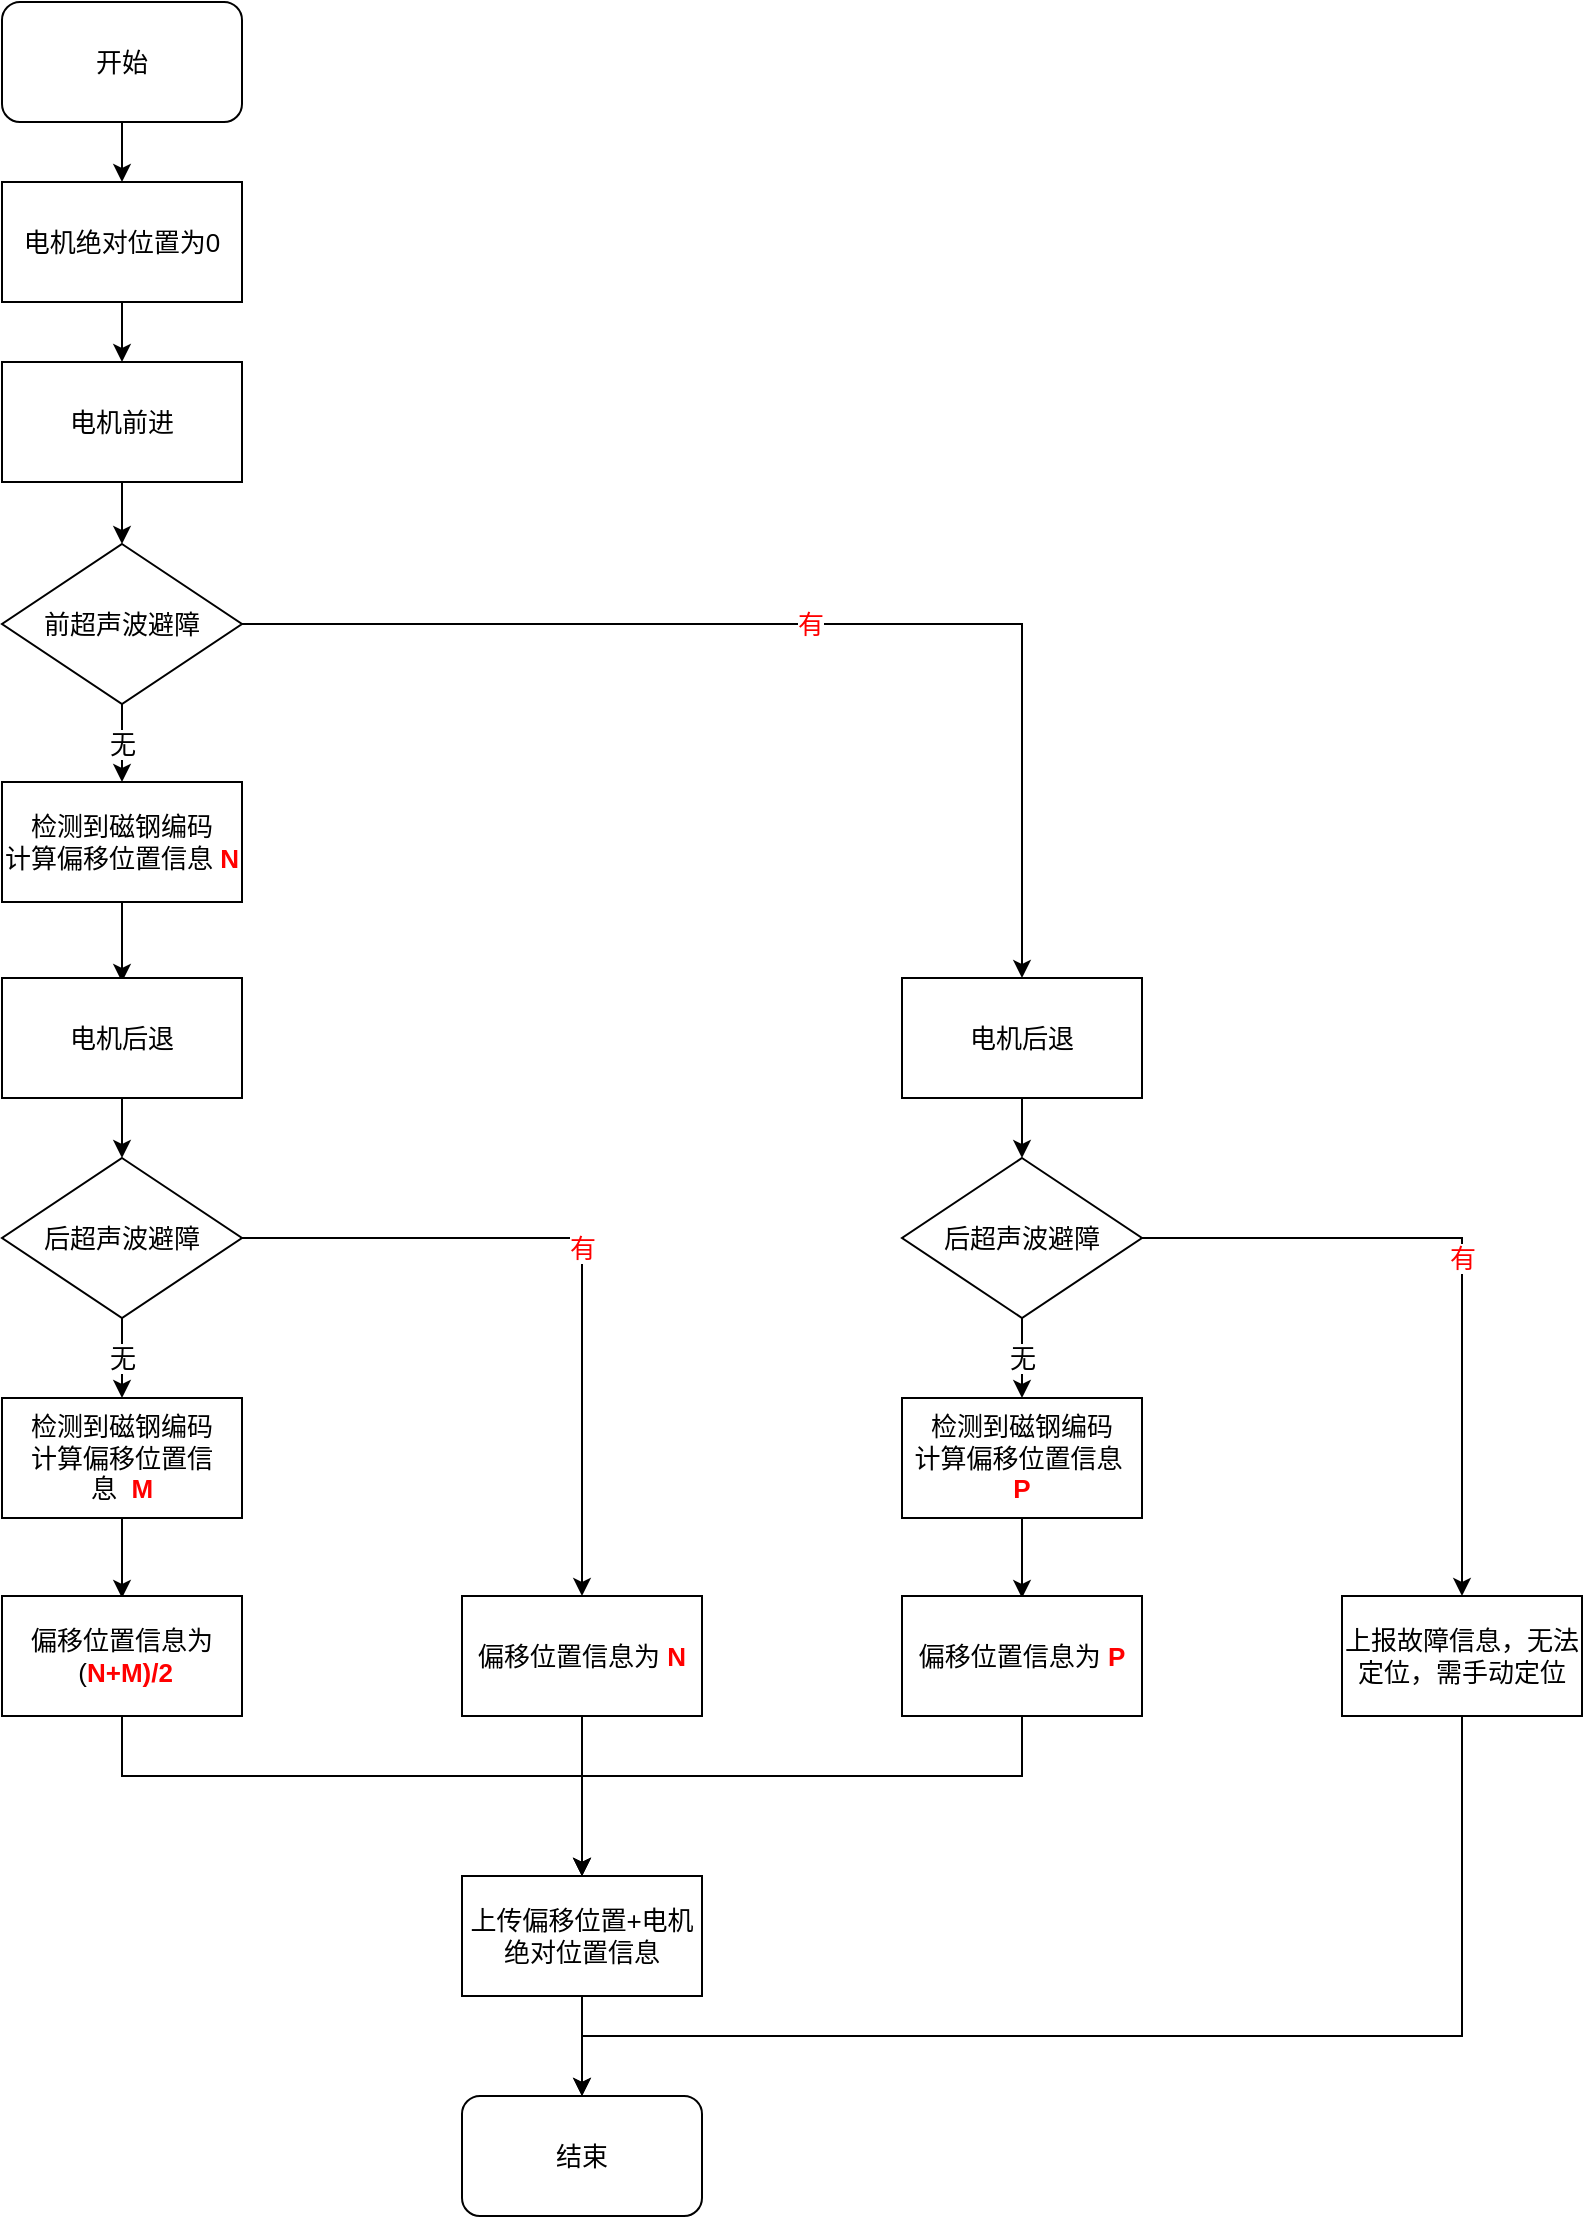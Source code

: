 <mxfile version="20.0.1" type="github">
  <diagram id="Qi6uZbP4RxR8HKY1XQcl" name="Page-1">
    <mxGraphModel dx="1673" dy="896" grid="1" gridSize="10" guides="1" tooltips="1" connect="1" arrows="1" fold="1" page="1" pageScale="1" pageWidth="1169" pageHeight="1654" math="0" shadow="0">
      <root>
        <mxCell id="0" />
        <mxCell id="1" parent="0" />
        <mxCell id="tD11vHqrNzHcGGNDuIi9-5" style="edgeStyle=orthogonalEdgeStyle;rounded=0;orthogonalLoop=1;jettySize=auto;html=1;exitX=0.5;exitY=1;exitDx=0;exitDy=0;entryX=0.5;entryY=0;entryDx=0;entryDy=0;fontSize=13;" edge="1" parent="1" source="tD11vHqrNzHcGGNDuIi9-1" target="tD11vHqrNzHcGGNDuIi9-4">
          <mxGeometry relative="1" as="geometry" />
        </mxCell>
        <mxCell id="tD11vHqrNzHcGGNDuIi9-1" value="电机绝对位置为0" style="rounded=0;whiteSpace=wrap;html=1;fontSize=13;" vertex="1" parent="1">
          <mxGeometry x="200" y="140" width="120" height="60" as="geometry" />
        </mxCell>
        <mxCell id="tD11vHqrNzHcGGNDuIi9-3" style="edgeStyle=orthogonalEdgeStyle;rounded=0;orthogonalLoop=1;jettySize=auto;html=1;exitX=0.5;exitY=1;exitDx=0;exitDy=0;entryX=0.5;entryY=0;entryDx=0;entryDy=0;fontSize=13;" edge="1" parent="1" source="tD11vHqrNzHcGGNDuIi9-2" target="tD11vHqrNzHcGGNDuIi9-1">
          <mxGeometry relative="1" as="geometry" />
        </mxCell>
        <mxCell id="tD11vHqrNzHcGGNDuIi9-2" value="开始" style="rounded=1;whiteSpace=wrap;html=1;fontSize=13;" vertex="1" parent="1">
          <mxGeometry x="200" y="50" width="120" height="60" as="geometry" />
        </mxCell>
        <mxCell id="tD11vHqrNzHcGGNDuIi9-7" style="edgeStyle=orthogonalEdgeStyle;rounded=0;orthogonalLoop=1;jettySize=auto;html=1;exitX=0.5;exitY=1;exitDx=0;exitDy=0;entryX=0.5;entryY=0;entryDx=0;entryDy=0;fontSize=13;" edge="1" parent="1" source="tD11vHqrNzHcGGNDuIi9-4" target="tD11vHqrNzHcGGNDuIi9-6">
          <mxGeometry relative="1" as="geometry" />
        </mxCell>
        <mxCell id="tD11vHqrNzHcGGNDuIi9-4" value="电机前进" style="rounded=0;whiteSpace=wrap;html=1;fontSize=13;" vertex="1" parent="1">
          <mxGeometry x="200" y="230" width="120" height="60" as="geometry" />
        </mxCell>
        <mxCell id="tD11vHqrNzHcGGNDuIi9-9" value="无" style="edgeStyle=orthogonalEdgeStyle;rounded=0;orthogonalLoop=1;jettySize=auto;html=1;exitX=0.5;exitY=1;exitDx=0;exitDy=0;entryX=0.5;entryY=0;entryDx=0;entryDy=0;fontSize=13;" edge="1" parent="1" source="tD11vHqrNzHcGGNDuIi9-6" target="tD11vHqrNzHcGGNDuIi9-8">
          <mxGeometry relative="1" as="geometry" />
        </mxCell>
        <mxCell id="tD11vHqrNzHcGGNDuIi9-29" value="有" style="edgeStyle=orthogonalEdgeStyle;rounded=0;sketch=0;jumpStyle=line;orthogonalLoop=1;jettySize=auto;html=1;entryX=0.5;entryY=0;entryDx=0;entryDy=0;shadow=0;fontColor=#FF0000;strokeWidth=1;fontSize=13;" edge="1" parent="1" source="tD11vHqrNzHcGGNDuIi9-6" target="tD11vHqrNzHcGGNDuIi9-24">
          <mxGeometry relative="1" as="geometry" />
        </mxCell>
        <mxCell id="tD11vHqrNzHcGGNDuIi9-6" value="前超声波避障" style="rhombus;whiteSpace=wrap;html=1;fontSize=13;" vertex="1" parent="1">
          <mxGeometry x="200" y="321" width="120" height="80" as="geometry" />
        </mxCell>
        <mxCell id="tD11vHqrNzHcGGNDuIi9-17" style="edgeStyle=orthogonalEdgeStyle;rounded=0;orthogonalLoop=1;jettySize=auto;html=1;exitX=0.5;exitY=1;exitDx=0;exitDy=0;entryX=0.5;entryY=0;entryDx=0;entryDy=0;fontSize=13;" edge="1" parent="1" source="tD11vHqrNzHcGGNDuIi9-8">
          <mxGeometry relative="1" as="geometry">
            <mxPoint x="260" y="540" as="targetPoint" />
          </mxGeometry>
        </mxCell>
        <mxCell id="tD11vHqrNzHcGGNDuIi9-8" value="检测到磁钢编码&lt;br style=&quot;font-size: 13px;&quot;&gt;计算偏移位置信息&amp;nbsp;&lt;b style=&quot;font-size: 13px;&quot;&gt;&lt;font color=&quot;#ff0000&quot; style=&quot;font-size: 13px;&quot;&gt;N&lt;/font&gt;&lt;/b&gt;" style="rounded=0;whiteSpace=wrap;html=1;fontSize=13;" vertex="1" parent="1">
          <mxGeometry x="200" y="440" width="120" height="60" as="geometry" />
        </mxCell>
        <mxCell id="tD11vHqrNzHcGGNDuIi9-11" style="edgeStyle=orthogonalEdgeStyle;rounded=0;orthogonalLoop=1;jettySize=auto;html=1;exitX=0.5;exitY=1;exitDx=0;exitDy=0;entryX=0.5;entryY=0;entryDx=0;entryDy=0;fontSize=13;" edge="1" parent="1" source="tD11vHqrNzHcGGNDuIi9-12" target="tD11vHqrNzHcGGNDuIi9-14">
          <mxGeometry relative="1" as="geometry" />
        </mxCell>
        <mxCell id="tD11vHqrNzHcGGNDuIi9-12" value="电机后退" style="rounded=0;whiteSpace=wrap;html=1;fontSize=13;" vertex="1" parent="1">
          <mxGeometry x="200" y="538" width="120" height="60" as="geometry" />
        </mxCell>
        <mxCell id="tD11vHqrNzHcGGNDuIi9-13" value="无" style="edgeStyle=orthogonalEdgeStyle;rounded=0;orthogonalLoop=1;jettySize=auto;html=1;exitX=0.5;exitY=1;exitDx=0;exitDy=0;entryX=0.5;entryY=0;entryDx=0;entryDy=0;fontSize=13;" edge="1" parent="1" source="tD11vHqrNzHcGGNDuIi9-14" target="tD11vHqrNzHcGGNDuIi9-15">
          <mxGeometry relative="1" as="geometry" />
        </mxCell>
        <mxCell id="tD11vHqrNzHcGGNDuIi9-34" value="&lt;font style=&quot;font-size: 13px;&quot;&gt;有&lt;/font&gt;" style="edgeStyle=orthogonalEdgeStyle;rounded=0;sketch=0;jumpStyle=line;orthogonalLoop=1;jettySize=auto;html=1;exitX=1;exitY=0.5;exitDx=0;exitDy=0;shadow=0;fontColor=#FF0000;strokeWidth=1;fontSize=13;" edge="1" parent="1" source="tD11vHqrNzHcGGNDuIi9-14" target="tD11vHqrNzHcGGNDuIi9-37">
          <mxGeometry relative="1" as="geometry">
            <mxPoint x="400" y="667.5" as="targetPoint" />
          </mxGeometry>
        </mxCell>
        <mxCell id="tD11vHqrNzHcGGNDuIi9-14" value="后超声波避障" style="rhombus;whiteSpace=wrap;html=1;fontSize=13;" vertex="1" parent="1">
          <mxGeometry x="200" y="628" width="120" height="80" as="geometry" />
        </mxCell>
        <mxCell id="tD11vHqrNzHcGGNDuIi9-33" style="edgeStyle=orthogonalEdgeStyle;rounded=0;sketch=0;jumpStyle=line;orthogonalLoop=1;jettySize=auto;html=1;exitX=0.5;exitY=1;exitDx=0;exitDy=0;entryX=0.5;entryY=0;entryDx=0;entryDy=0;shadow=0;fontColor=#FF0000;strokeWidth=1;fontSize=13;" edge="1" parent="1" source="tD11vHqrNzHcGGNDuIi9-15">
          <mxGeometry relative="1" as="geometry">
            <mxPoint x="260" y="848" as="targetPoint" />
          </mxGeometry>
        </mxCell>
        <mxCell id="tD11vHqrNzHcGGNDuIi9-15" value="检测到磁钢编码&lt;br style=&quot;font-size: 13px;&quot;&gt;计算偏移位置信息&amp;nbsp;&amp;nbsp;&lt;b style=&quot;font-size: 13px;&quot;&gt;&lt;font color=&quot;#ff0000&quot; style=&quot;font-size: 13px;&quot;&gt;M&lt;/font&gt;&lt;/b&gt;" style="rounded=0;whiteSpace=wrap;html=1;fontSize=13;" vertex="1" parent="1">
          <mxGeometry x="200" y="748" width="120" height="60" as="geometry" />
        </mxCell>
        <mxCell id="tD11vHqrNzHcGGNDuIi9-23" style="edgeStyle=orthogonalEdgeStyle;rounded=0;orthogonalLoop=1;jettySize=auto;html=1;exitX=0.5;exitY=1;exitDx=0;exitDy=0;entryX=0.5;entryY=0;entryDx=0;entryDy=0;fontSize=13;" edge="1" parent="1" source="tD11vHqrNzHcGGNDuIi9-24" target="tD11vHqrNzHcGGNDuIi9-26">
          <mxGeometry relative="1" as="geometry" />
        </mxCell>
        <mxCell id="tD11vHqrNzHcGGNDuIi9-24" value="电机后退" style="rounded=0;whiteSpace=wrap;html=1;fontSize=13;" vertex="1" parent="1">
          <mxGeometry x="650" y="538" width="120" height="60" as="geometry" />
        </mxCell>
        <mxCell id="tD11vHqrNzHcGGNDuIi9-25" value="无" style="edgeStyle=orthogonalEdgeStyle;rounded=0;orthogonalLoop=1;jettySize=auto;html=1;exitX=0.5;exitY=1;exitDx=0;exitDy=0;entryX=0.5;entryY=0;entryDx=0;entryDy=0;fontSize=13;" edge="1" parent="1" source="tD11vHqrNzHcGGNDuIi9-26" target="tD11vHqrNzHcGGNDuIi9-27">
          <mxGeometry relative="1" as="geometry" />
        </mxCell>
        <mxCell id="tD11vHqrNzHcGGNDuIi9-50" value="有" style="edgeStyle=orthogonalEdgeStyle;rounded=0;sketch=0;jumpStyle=line;orthogonalLoop=1;jettySize=auto;html=1;exitX=1;exitY=0.5;exitDx=0;exitDy=0;shadow=0;fontColor=#FF0000;strokeWidth=1;entryX=0.5;entryY=0;entryDx=0;entryDy=0;fontSize=13;" edge="1" parent="1" source="tD11vHqrNzHcGGNDuIi9-26" target="tD11vHqrNzHcGGNDuIi9-53">
          <mxGeometry relative="1" as="geometry">
            <mxPoint x="920" y="851" as="targetPoint" />
          </mxGeometry>
        </mxCell>
        <mxCell id="tD11vHqrNzHcGGNDuIi9-26" value="后超声波避障" style="rhombus;whiteSpace=wrap;html=1;fontSize=13;" vertex="1" parent="1">
          <mxGeometry x="650" y="628" width="120" height="80" as="geometry" />
        </mxCell>
        <mxCell id="tD11vHqrNzHcGGNDuIi9-30" style="edgeStyle=orthogonalEdgeStyle;rounded=0;sketch=0;jumpStyle=line;orthogonalLoop=1;jettySize=auto;html=1;exitX=0.5;exitY=1;exitDx=0;exitDy=0;entryX=0.5;entryY=0;entryDx=0;entryDy=0;shadow=0;fontColor=#FF0000;strokeWidth=1;fontSize=13;" edge="1" parent="1" source="tD11vHqrNzHcGGNDuIi9-27">
          <mxGeometry relative="1" as="geometry">
            <mxPoint x="710" y="848" as="targetPoint" />
          </mxGeometry>
        </mxCell>
        <mxCell id="tD11vHqrNzHcGGNDuIi9-27" value="检测到磁钢编码&lt;br style=&quot;font-size: 13px;&quot;&gt;计算偏移位置信息&amp;nbsp; &lt;font color=&quot;#ff0000&quot; style=&quot;font-size: 13px;&quot;&gt;&lt;b style=&quot;font-size: 13px;&quot;&gt;P&lt;/b&gt;&lt;/font&gt;" style="rounded=0;whiteSpace=wrap;html=1;fontSize=13;" vertex="1" parent="1">
          <mxGeometry x="650" y="748" width="120" height="60" as="geometry" />
        </mxCell>
        <mxCell id="tD11vHqrNzHcGGNDuIi9-55" style="edgeStyle=orthogonalEdgeStyle;rounded=0;sketch=0;jumpStyle=line;orthogonalLoop=1;jettySize=auto;html=1;exitX=0.5;exitY=1;exitDx=0;exitDy=0;entryX=0.5;entryY=0;entryDx=0;entryDy=0;shadow=0;fontColor=#000000;strokeColor=#000000;strokeWidth=1;fontSize=13;" edge="1" parent="1" source="tD11vHqrNzHcGGNDuIi9-35" target="tD11vHqrNzHcGGNDuIi9-54">
          <mxGeometry relative="1" as="geometry" />
        </mxCell>
        <mxCell id="tD11vHqrNzHcGGNDuIi9-35" value="&lt;font color=&quot;#000000&quot; style=&quot;font-size: 13px;&quot;&gt;上传偏移位置+电机绝对位置信息&lt;/font&gt;" style="rounded=0;whiteSpace=wrap;html=1;fontColor=#FF0000;fontSize=13;" vertex="1" parent="1">
          <mxGeometry x="430" y="987" width="120" height="60" as="geometry" />
        </mxCell>
        <mxCell id="tD11vHqrNzHcGGNDuIi9-47" style="edgeStyle=orthogonalEdgeStyle;rounded=0;sketch=0;jumpStyle=line;orthogonalLoop=1;jettySize=auto;html=1;exitX=0.5;exitY=1;exitDx=0;exitDy=0;entryX=0.5;entryY=0;entryDx=0;entryDy=0;shadow=0;fontColor=#000000;strokeWidth=1;fontSize=13;" edge="1" parent="1" source="tD11vHqrNzHcGGNDuIi9-37" target="tD11vHqrNzHcGGNDuIi9-35">
          <mxGeometry relative="1" as="geometry" />
        </mxCell>
        <mxCell id="tD11vHqrNzHcGGNDuIi9-37" value="偏移位置信息为&amp;nbsp;&lt;b style=&quot;font-size: 13px;&quot;&gt;&lt;font color=&quot;#ff0000&quot; style=&quot;font-size: 13px;&quot;&gt;N&lt;/font&gt;&lt;/b&gt;" style="rounded=0;whiteSpace=wrap;html=1;fontSize=13;" vertex="1" parent="1">
          <mxGeometry x="430" y="847" width="120" height="60" as="geometry" />
        </mxCell>
        <mxCell id="tD11vHqrNzHcGGNDuIi9-49" style="edgeStyle=orthogonalEdgeStyle;rounded=0;sketch=0;jumpStyle=line;orthogonalLoop=1;jettySize=auto;html=1;exitX=0.5;exitY=1;exitDx=0;exitDy=0;entryX=0.5;entryY=0;entryDx=0;entryDy=0;shadow=0;fontColor=#000000;strokeWidth=1;fontSize=13;" edge="1" parent="1" source="tD11vHqrNzHcGGNDuIi9-38" target="tD11vHqrNzHcGGNDuIi9-35">
          <mxGeometry relative="1" as="geometry">
            <Array as="points">
              <mxPoint x="260" y="937" />
              <mxPoint x="490" y="937" />
            </Array>
          </mxGeometry>
        </mxCell>
        <mxCell id="tD11vHqrNzHcGGNDuIi9-38" value="偏移位置信息为&lt;br style=&quot;font-size: 13px;&quot;&gt;&amp;nbsp;(&lt;b style=&quot;font-size: 13px;&quot;&gt;&lt;font color=&quot;#ff0000&quot; style=&quot;font-size: 13px;&quot;&gt;N+M)/2&lt;/font&gt;&lt;/b&gt;" style="rounded=0;whiteSpace=wrap;html=1;fontSize=13;" vertex="1" parent="1">
          <mxGeometry x="200" y="847" width="120" height="60" as="geometry" />
        </mxCell>
        <mxCell id="tD11vHqrNzHcGGNDuIi9-48" style="edgeStyle=orthogonalEdgeStyle;rounded=0;sketch=0;jumpStyle=line;orthogonalLoop=1;jettySize=auto;html=1;entryX=0.5;entryY=0;entryDx=0;entryDy=0;shadow=0;fontColor=#000000;strokeWidth=1;fontSize=13;" edge="1" parent="1" source="tD11vHqrNzHcGGNDuIi9-39" target="tD11vHqrNzHcGGNDuIi9-35">
          <mxGeometry relative="1" as="geometry">
            <Array as="points">
              <mxPoint x="710" y="937" />
              <mxPoint x="490" y="937" />
            </Array>
          </mxGeometry>
        </mxCell>
        <mxCell id="tD11vHqrNzHcGGNDuIi9-39" value="偏移位置信息为 &lt;font color=&quot;#ff0000&quot; style=&quot;font-size: 13px;&quot;&gt;&lt;b style=&quot;font-size: 13px;&quot;&gt;P&lt;/b&gt;&lt;/font&gt;" style="rounded=0;whiteSpace=wrap;html=1;fontSize=13;" vertex="1" parent="1">
          <mxGeometry x="650" y="847" width="120" height="60" as="geometry" />
        </mxCell>
        <mxCell id="tD11vHqrNzHcGGNDuIi9-56" style="edgeStyle=orthogonalEdgeStyle;rounded=0;sketch=0;jumpStyle=line;orthogonalLoop=1;jettySize=auto;html=1;exitX=0.5;exitY=1;exitDx=0;exitDy=0;shadow=0;fontColor=#000000;strokeColor=#000000;strokeWidth=1;fontSize=13;" edge="1" parent="1" source="tD11vHqrNzHcGGNDuIi9-53" target="tD11vHqrNzHcGGNDuIi9-54">
          <mxGeometry relative="1" as="geometry">
            <Array as="points">
              <mxPoint x="930" y="1067" />
              <mxPoint x="490" y="1067" />
            </Array>
          </mxGeometry>
        </mxCell>
        <mxCell id="tD11vHqrNzHcGGNDuIi9-53" value="&lt;font color=&quot;#000000&quot; style=&quot;font-size: 13px;&quot;&gt;上报故障信息，无法定位，需手动定位&lt;/font&gt;" style="rounded=0;whiteSpace=wrap;html=1;fontColor=#FF0000;fontSize=13;" vertex="1" parent="1">
          <mxGeometry x="870" y="847" width="120" height="60" as="geometry" />
        </mxCell>
        <mxCell id="tD11vHqrNzHcGGNDuIi9-54" value="结束" style="rounded=1;whiteSpace=wrap;html=1;fontColor=#000000;fontSize=13;" vertex="1" parent="1">
          <mxGeometry x="430" y="1097" width="120" height="60" as="geometry" />
        </mxCell>
      </root>
    </mxGraphModel>
  </diagram>
</mxfile>
